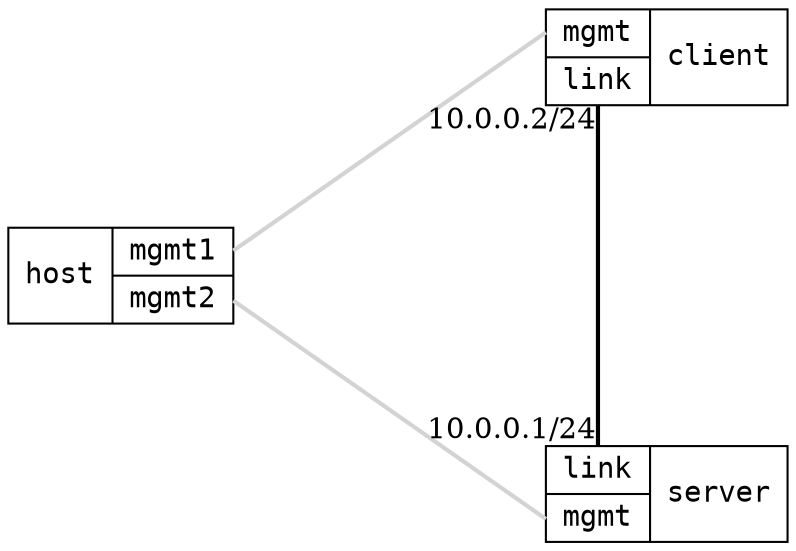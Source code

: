 graph "2x2" {
	layout="neato";
	overlap="false";
	esep="+60";

        node [shape=record, fontname="DejaVu Sans Mono, Book"];
	edge [color="cornflowerblue", penwidth="2", fontname="DejaVu Serif, Book"];

	host [
	    label="host | { <mgmt1> mgmt1 | <mgmt2> mgmt2 }",
	    pos="0,12!",
	    requires="controller",
	];

        client [
	    label="{ <mgmt> mgmt | <link> link} | client",
	    pos="15,18!",

	    requires="infix",
	];
	server [
	    label="{ <link> link | <mgmt> mgmt  } | server",
	    pos="15,6!",

	    requires="infix",
	];
	
	host:mgmt1 -- client:mgmt [requires="mgmt", color=lightgrey]
	host:mgmt2 -- server:mgmt [requires="mgmt", color=lightgrey]
	client:link -- server:link [color=black, fontcolor=black, taillabel="10.0.0.2/24", headlabel="10.0.0.1/24"]
}
